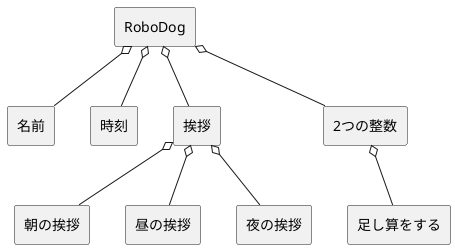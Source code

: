 @startuml RoboDogドメインモデル図
skinparam componentStyle rectangle

' RoboDog
' 名前、時刻、挨拶、2つの整数
[RoboDog] o-- [名前]
[RoboDog] o-- [時刻]
[RoboDog] o-- [挨拶]
[RoboDog] o-- [2つの整数]

' 挨拶
' 朝の挨拶、昼の挨拶、夜の挨拶
[挨拶] o-- [朝の挨拶]
[挨拶] o-- [昼の挨拶]       
[挨拶] o-- [夜の挨拶]

' 2つの整数
[2つの整数] o-- [足し算をする]

@enduml